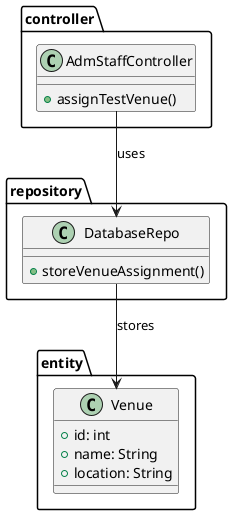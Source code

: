 @startuml
package controller {
    class AdmStaffController {
        +assignTestVenue()
    }
}

package repository {
    class DatabaseRepo {
        +storeVenueAssignment()
    }
}

package entity {
    class Venue {
        +id: int
        +name: String
        +location: String
    }
}

AdmStaffController --> DatabaseRepo : uses
DatabaseRepo --> Venue : stores
@enduml
